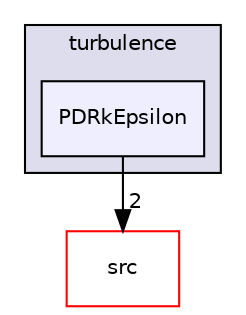 digraph "applications/solvers/combustion/PDRFoam/PDRModels/turbulence/PDRkEpsilon" {
  bgcolor=transparent;
  compound=true
  node [ fontsize="10", fontname="Helvetica"];
  edge [ labelfontsize="10", labelfontname="Helvetica"];
  subgraph clusterdir_a7eccf1ee2e1fdb798fc80065c36c3f7 {
    graph [ bgcolor="#ddddee", pencolor="black", label="turbulence" fontname="Helvetica", fontsize="10", URL="dir_a7eccf1ee2e1fdb798fc80065c36c3f7.html"]
  dir_e53459868105b6d343964a94bff8603c [shape=box, label="PDRkEpsilon", style="filled", fillcolor="#eeeeff", pencolor="black", URL="dir_e53459868105b6d343964a94bff8603c.html"];
  }
  dir_68267d1309a1af8e8297ef4c3efbcdba [shape=box label="src" color="red" URL="dir_68267d1309a1af8e8297ef4c3efbcdba.html"];
  dir_e53459868105b6d343964a94bff8603c->dir_68267d1309a1af8e8297ef4c3efbcdba [headlabel="2", labeldistance=1.5 headhref="dir_000082_000735.html"];
}
